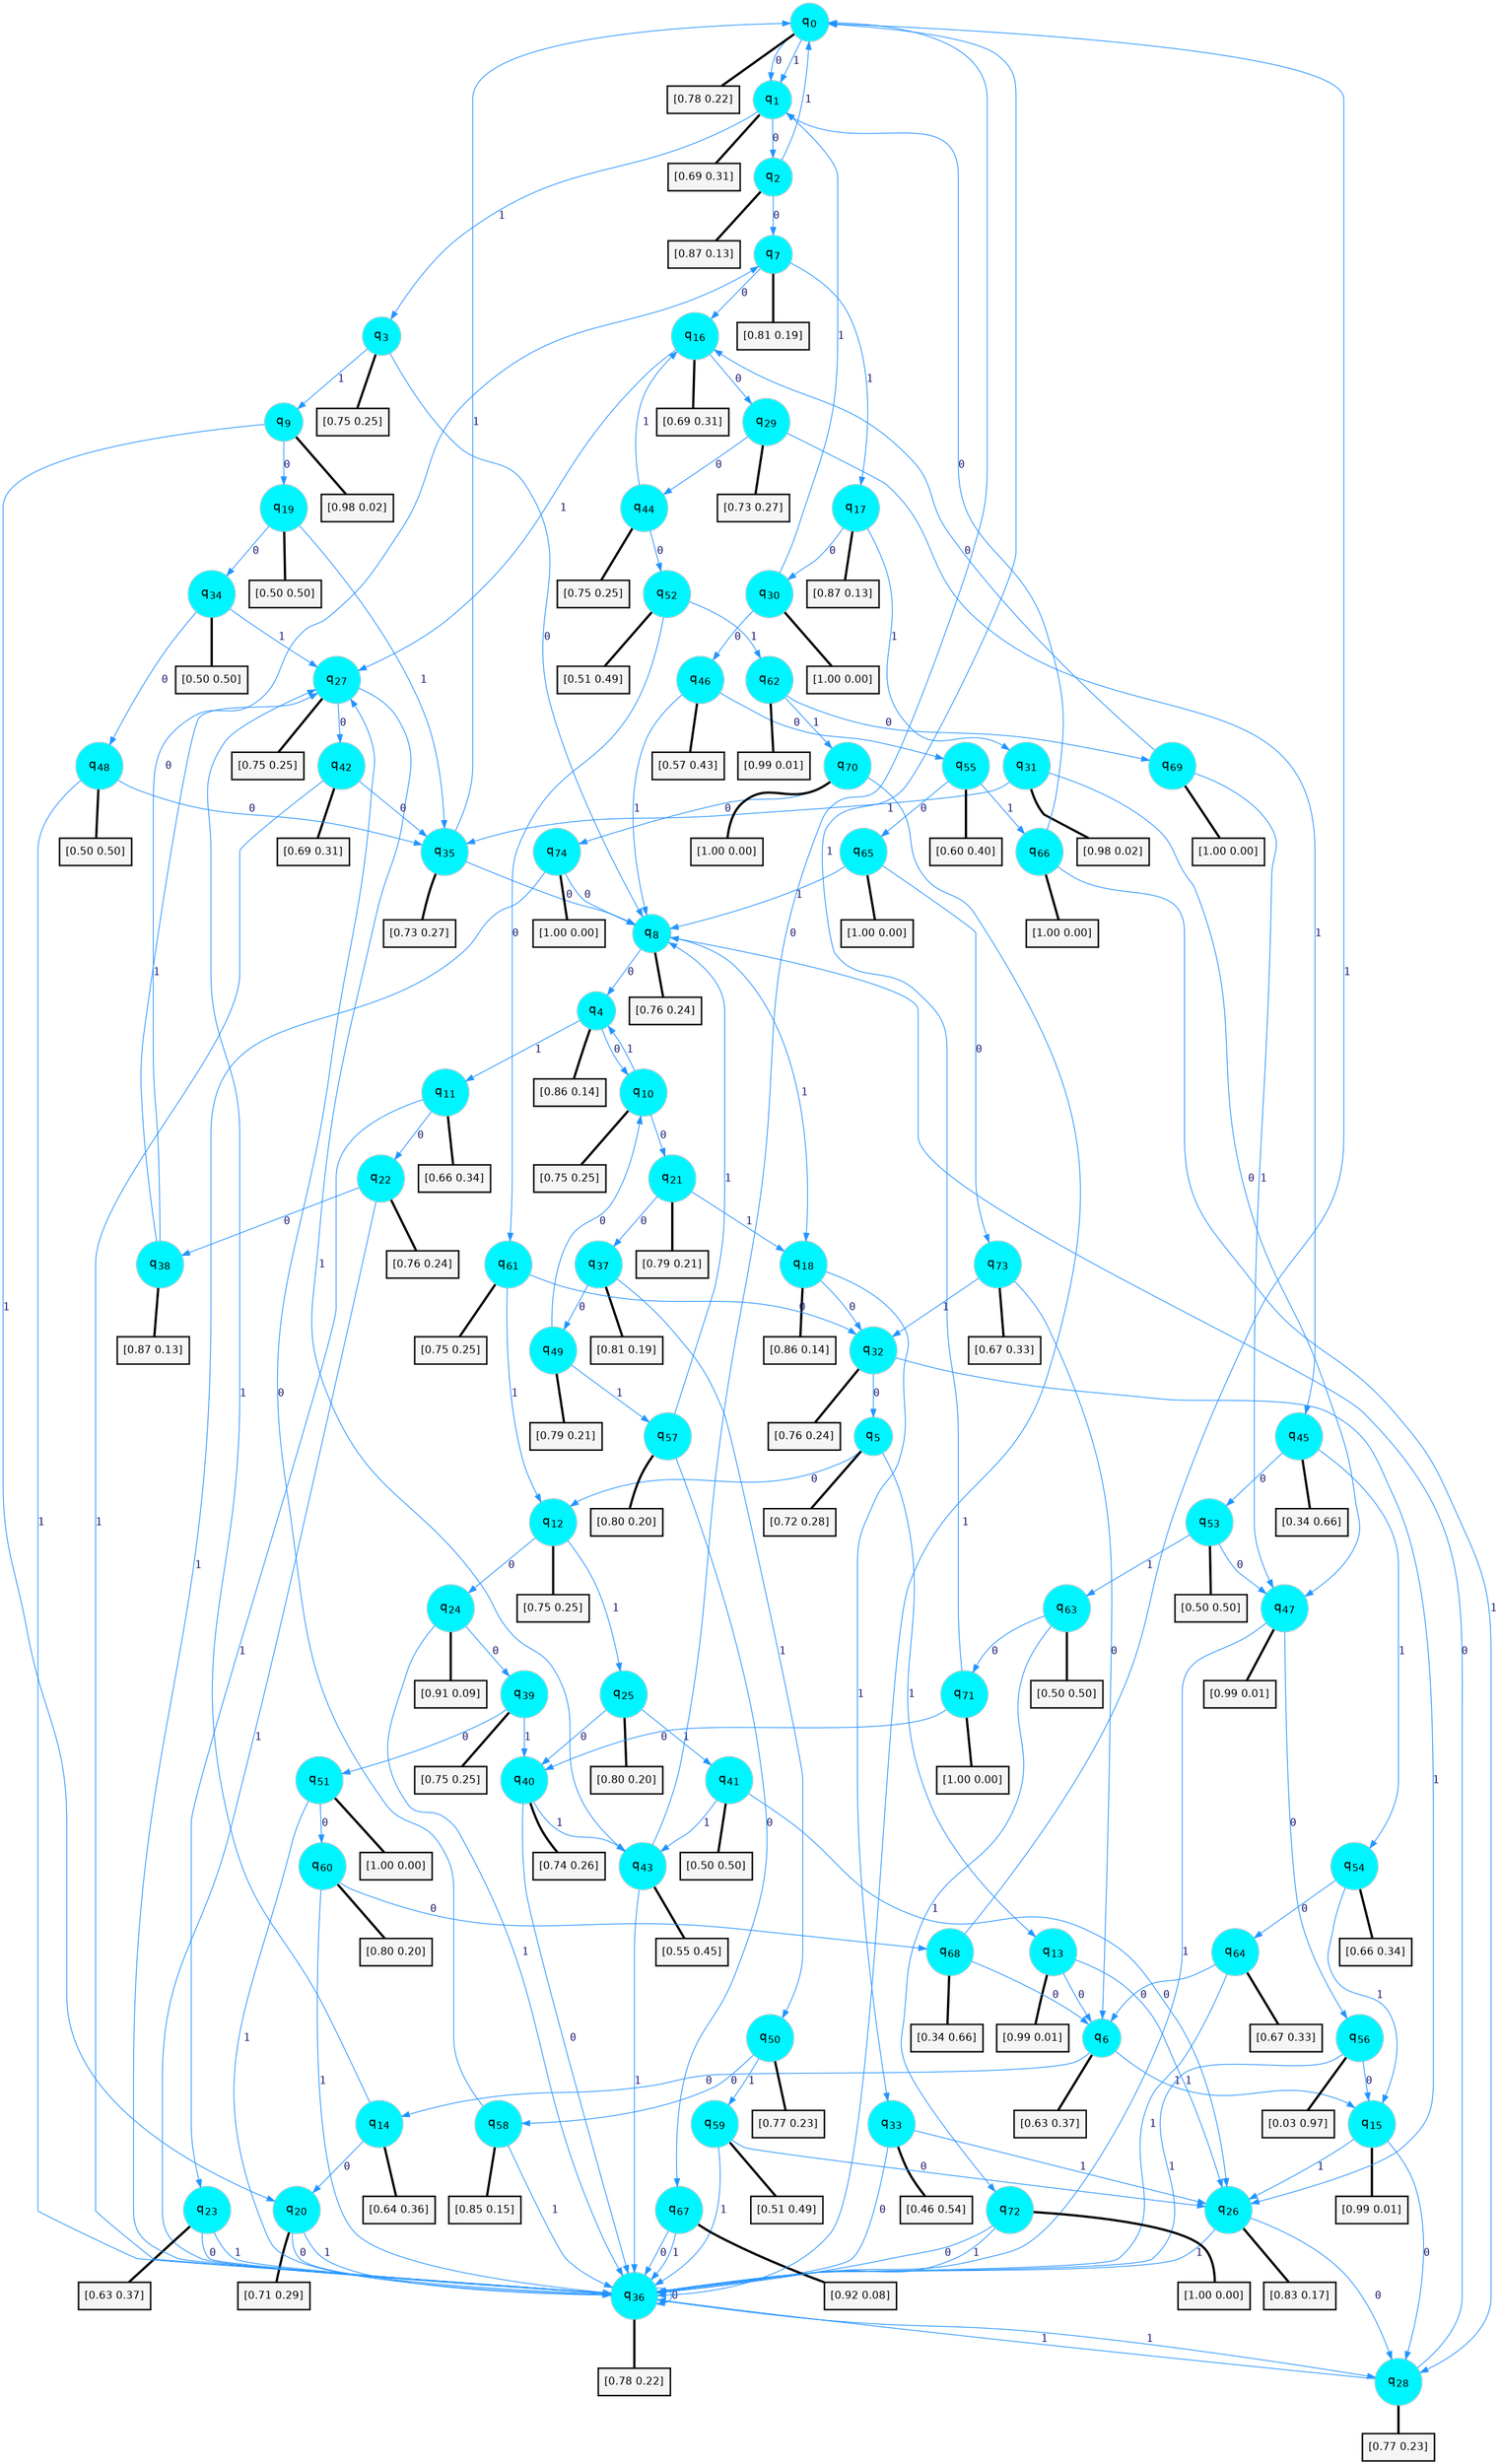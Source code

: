 digraph G {
graph [
bgcolor=transparent, dpi=300, rankdir=TD, size="40,25"];
node [
color=gray, fillcolor=turquoise1, fontcolor=black, fontname=Helvetica, fontsize=16, fontweight=bold, shape=circle, style=filled];
edge [
arrowsize=1, color=dodgerblue1, fontcolor=midnightblue, fontname=courier, fontweight=bold, penwidth=1, style=solid, weight=20];
0[label=<q<SUB>0</SUB>>];
1[label=<q<SUB>1</SUB>>];
2[label=<q<SUB>2</SUB>>];
3[label=<q<SUB>3</SUB>>];
4[label=<q<SUB>4</SUB>>];
5[label=<q<SUB>5</SUB>>];
6[label=<q<SUB>6</SUB>>];
7[label=<q<SUB>7</SUB>>];
8[label=<q<SUB>8</SUB>>];
9[label=<q<SUB>9</SUB>>];
10[label=<q<SUB>10</SUB>>];
11[label=<q<SUB>11</SUB>>];
12[label=<q<SUB>12</SUB>>];
13[label=<q<SUB>13</SUB>>];
14[label=<q<SUB>14</SUB>>];
15[label=<q<SUB>15</SUB>>];
16[label=<q<SUB>16</SUB>>];
17[label=<q<SUB>17</SUB>>];
18[label=<q<SUB>18</SUB>>];
19[label=<q<SUB>19</SUB>>];
20[label=<q<SUB>20</SUB>>];
21[label=<q<SUB>21</SUB>>];
22[label=<q<SUB>22</SUB>>];
23[label=<q<SUB>23</SUB>>];
24[label=<q<SUB>24</SUB>>];
25[label=<q<SUB>25</SUB>>];
26[label=<q<SUB>26</SUB>>];
27[label=<q<SUB>27</SUB>>];
28[label=<q<SUB>28</SUB>>];
29[label=<q<SUB>29</SUB>>];
30[label=<q<SUB>30</SUB>>];
31[label=<q<SUB>31</SUB>>];
32[label=<q<SUB>32</SUB>>];
33[label=<q<SUB>33</SUB>>];
34[label=<q<SUB>34</SUB>>];
35[label=<q<SUB>35</SUB>>];
36[label=<q<SUB>36</SUB>>];
37[label=<q<SUB>37</SUB>>];
38[label=<q<SUB>38</SUB>>];
39[label=<q<SUB>39</SUB>>];
40[label=<q<SUB>40</SUB>>];
41[label=<q<SUB>41</SUB>>];
42[label=<q<SUB>42</SUB>>];
43[label=<q<SUB>43</SUB>>];
44[label=<q<SUB>44</SUB>>];
45[label=<q<SUB>45</SUB>>];
46[label=<q<SUB>46</SUB>>];
47[label=<q<SUB>47</SUB>>];
48[label=<q<SUB>48</SUB>>];
49[label=<q<SUB>49</SUB>>];
50[label=<q<SUB>50</SUB>>];
51[label=<q<SUB>51</SUB>>];
52[label=<q<SUB>52</SUB>>];
53[label=<q<SUB>53</SUB>>];
54[label=<q<SUB>54</SUB>>];
55[label=<q<SUB>55</SUB>>];
56[label=<q<SUB>56</SUB>>];
57[label=<q<SUB>57</SUB>>];
58[label=<q<SUB>58</SUB>>];
59[label=<q<SUB>59</SUB>>];
60[label=<q<SUB>60</SUB>>];
61[label=<q<SUB>61</SUB>>];
62[label=<q<SUB>62</SUB>>];
63[label=<q<SUB>63</SUB>>];
64[label=<q<SUB>64</SUB>>];
65[label=<q<SUB>65</SUB>>];
66[label=<q<SUB>66</SUB>>];
67[label=<q<SUB>67</SUB>>];
68[label=<q<SUB>68</SUB>>];
69[label=<q<SUB>69</SUB>>];
70[label=<q<SUB>70</SUB>>];
71[label=<q<SUB>71</SUB>>];
72[label=<q<SUB>72</SUB>>];
73[label=<q<SUB>73</SUB>>];
74[label=<q<SUB>74</SUB>>];
75[label="[0.78 0.22]", shape=box,fontcolor=black, fontname=Helvetica, fontsize=14, penwidth=2, fillcolor=whitesmoke,color=black];
76[label="[0.69 0.31]", shape=box,fontcolor=black, fontname=Helvetica, fontsize=14, penwidth=2, fillcolor=whitesmoke,color=black];
77[label="[0.87 0.13]", shape=box,fontcolor=black, fontname=Helvetica, fontsize=14, penwidth=2, fillcolor=whitesmoke,color=black];
78[label="[0.75 0.25]", shape=box,fontcolor=black, fontname=Helvetica, fontsize=14, penwidth=2, fillcolor=whitesmoke,color=black];
79[label="[0.86 0.14]", shape=box,fontcolor=black, fontname=Helvetica, fontsize=14, penwidth=2, fillcolor=whitesmoke,color=black];
80[label="[0.72 0.28]", shape=box,fontcolor=black, fontname=Helvetica, fontsize=14, penwidth=2, fillcolor=whitesmoke,color=black];
81[label="[0.63 0.37]", shape=box,fontcolor=black, fontname=Helvetica, fontsize=14, penwidth=2, fillcolor=whitesmoke,color=black];
82[label="[0.81 0.19]", shape=box,fontcolor=black, fontname=Helvetica, fontsize=14, penwidth=2, fillcolor=whitesmoke,color=black];
83[label="[0.76 0.24]", shape=box,fontcolor=black, fontname=Helvetica, fontsize=14, penwidth=2, fillcolor=whitesmoke,color=black];
84[label="[0.98 0.02]", shape=box,fontcolor=black, fontname=Helvetica, fontsize=14, penwidth=2, fillcolor=whitesmoke,color=black];
85[label="[0.75 0.25]", shape=box,fontcolor=black, fontname=Helvetica, fontsize=14, penwidth=2, fillcolor=whitesmoke,color=black];
86[label="[0.66 0.34]", shape=box,fontcolor=black, fontname=Helvetica, fontsize=14, penwidth=2, fillcolor=whitesmoke,color=black];
87[label="[0.75 0.25]", shape=box,fontcolor=black, fontname=Helvetica, fontsize=14, penwidth=2, fillcolor=whitesmoke,color=black];
88[label="[0.99 0.01]", shape=box,fontcolor=black, fontname=Helvetica, fontsize=14, penwidth=2, fillcolor=whitesmoke,color=black];
89[label="[0.64 0.36]", shape=box,fontcolor=black, fontname=Helvetica, fontsize=14, penwidth=2, fillcolor=whitesmoke,color=black];
90[label="[0.99 0.01]", shape=box,fontcolor=black, fontname=Helvetica, fontsize=14, penwidth=2, fillcolor=whitesmoke,color=black];
91[label="[0.69 0.31]", shape=box,fontcolor=black, fontname=Helvetica, fontsize=14, penwidth=2, fillcolor=whitesmoke,color=black];
92[label="[0.87 0.13]", shape=box,fontcolor=black, fontname=Helvetica, fontsize=14, penwidth=2, fillcolor=whitesmoke,color=black];
93[label="[0.86 0.14]", shape=box,fontcolor=black, fontname=Helvetica, fontsize=14, penwidth=2, fillcolor=whitesmoke,color=black];
94[label="[0.50 0.50]", shape=box,fontcolor=black, fontname=Helvetica, fontsize=14, penwidth=2, fillcolor=whitesmoke,color=black];
95[label="[0.71 0.29]", shape=box,fontcolor=black, fontname=Helvetica, fontsize=14, penwidth=2, fillcolor=whitesmoke,color=black];
96[label="[0.79 0.21]", shape=box,fontcolor=black, fontname=Helvetica, fontsize=14, penwidth=2, fillcolor=whitesmoke,color=black];
97[label="[0.76 0.24]", shape=box,fontcolor=black, fontname=Helvetica, fontsize=14, penwidth=2, fillcolor=whitesmoke,color=black];
98[label="[0.63 0.37]", shape=box,fontcolor=black, fontname=Helvetica, fontsize=14, penwidth=2, fillcolor=whitesmoke,color=black];
99[label="[0.91 0.09]", shape=box,fontcolor=black, fontname=Helvetica, fontsize=14, penwidth=2, fillcolor=whitesmoke,color=black];
100[label="[0.80 0.20]", shape=box,fontcolor=black, fontname=Helvetica, fontsize=14, penwidth=2, fillcolor=whitesmoke,color=black];
101[label="[0.83 0.17]", shape=box,fontcolor=black, fontname=Helvetica, fontsize=14, penwidth=2, fillcolor=whitesmoke,color=black];
102[label="[0.75 0.25]", shape=box,fontcolor=black, fontname=Helvetica, fontsize=14, penwidth=2, fillcolor=whitesmoke,color=black];
103[label="[0.77 0.23]", shape=box,fontcolor=black, fontname=Helvetica, fontsize=14, penwidth=2, fillcolor=whitesmoke,color=black];
104[label="[0.73 0.27]", shape=box,fontcolor=black, fontname=Helvetica, fontsize=14, penwidth=2, fillcolor=whitesmoke,color=black];
105[label="[1.00 0.00]", shape=box,fontcolor=black, fontname=Helvetica, fontsize=14, penwidth=2, fillcolor=whitesmoke,color=black];
106[label="[0.98 0.02]", shape=box,fontcolor=black, fontname=Helvetica, fontsize=14, penwidth=2, fillcolor=whitesmoke,color=black];
107[label="[0.76 0.24]", shape=box,fontcolor=black, fontname=Helvetica, fontsize=14, penwidth=2, fillcolor=whitesmoke,color=black];
108[label="[0.46 0.54]", shape=box,fontcolor=black, fontname=Helvetica, fontsize=14, penwidth=2, fillcolor=whitesmoke,color=black];
109[label="[0.50 0.50]", shape=box,fontcolor=black, fontname=Helvetica, fontsize=14, penwidth=2, fillcolor=whitesmoke,color=black];
110[label="[0.73 0.27]", shape=box,fontcolor=black, fontname=Helvetica, fontsize=14, penwidth=2, fillcolor=whitesmoke,color=black];
111[label="[0.78 0.22]", shape=box,fontcolor=black, fontname=Helvetica, fontsize=14, penwidth=2, fillcolor=whitesmoke,color=black];
112[label="[0.81 0.19]", shape=box,fontcolor=black, fontname=Helvetica, fontsize=14, penwidth=2, fillcolor=whitesmoke,color=black];
113[label="[0.87 0.13]", shape=box,fontcolor=black, fontname=Helvetica, fontsize=14, penwidth=2, fillcolor=whitesmoke,color=black];
114[label="[0.75 0.25]", shape=box,fontcolor=black, fontname=Helvetica, fontsize=14, penwidth=2, fillcolor=whitesmoke,color=black];
115[label="[0.74 0.26]", shape=box,fontcolor=black, fontname=Helvetica, fontsize=14, penwidth=2, fillcolor=whitesmoke,color=black];
116[label="[0.50 0.50]", shape=box,fontcolor=black, fontname=Helvetica, fontsize=14, penwidth=2, fillcolor=whitesmoke,color=black];
117[label="[0.69 0.31]", shape=box,fontcolor=black, fontname=Helvetica, fontsize=14, penwidth=2, fillcolor=whitesmoke,color=black];
118[label="[0.55 0.45]", shape=box,fontcolor=black, fontname=Helvetica, fontsize=14, penwidth=2, fillcolor=whitesmoke,color=black];
119[label="[0.75 0.25]", shape=box,fontcolor=black, fontname=Helvetica, fontsize=14, penwidth=2, fillcolor=whitesmoke,color=black];
120[label="[0.34 0.66]", shape=box,fontcolor=black, fontname=Helvetica, fontsize=14, penwidth=2, fillcolor=whitesmoke,color=black];
121[label="[0.57 0.43]", shape=box,fontcolor=black, fontname=Helvetica, fontsize=14, penwidth=2, fillcolor=whitesmoke,color=black];
122[label="[0.99 0.01]", shape=box,fontcolor=black, fontname=Helvetica, fontsize=14, penwidth=2, fillcolor=whitesmoke,color=black];
123[label="[0.50 0.50]", shape=box,fontcolor=black, fontname=Helvetica, fontsize=14, penwidth=2, fillcolor=whitesmoke,color=black];
124[label="[0.79 0.21]", shape=box,fontcolor=black, fontname=Helvetica, fontsize=14, penwidth=2, fillcolor=whitesmoke,color=black];
125[label="[0.77 0.23]", shape=box,fontcolor=black, fontname=Helvetica, fontsize=14, penwidth=2, fillcolor=whitesmoke,color=black];
126[label="[1.00 0.00]", shape=box,fontcolor=black, fontname=Helvetica, fontsize=14, penwidth=2, fillcolor=whitesmoke,color=black];
127[label="[0.51 0.49]", shape=box,fontcolor=black, fontname=Helvetica, fontsize=14, penwidth=2, fillcolor=whitesmoke,color=black];
128[label="[0.50 0.50]", shape=box,fontcolor=black, fontname=Helvetica, fontsize=14, penwidth=2, fillcolor=whitesmoke,color=black];
129[label="[0.66 0.34]", shape=box,fontcolor=black, fontname=Helvetica, fontsize=14, penwidth=2, fillcolor=whitesmoke,color=black];
130[label="[0.60 0.40]", shape=box,fontcolor=black, fontname=Helvetica, fontsize=14, penwidth=2, fillcolor=whitesmoke,color=black];
131[label="[0.03 0.97]", shape=box,fontcolor=black, fontname=Helvetica, fontsize=14, penwidth=2, fillcolor=whitesmoke,color=black];
132[label="[0.80 0.20]", shape=box,fontcolor=black, fontname=Helvetica, fontsize=14, penwidth=2, fillcolor=whitesmoke,color=black];
133[label="[0.85 0.15]", shape=box,fontcolor=black, fontname=Helvetica, fontsize=14, penwidth=2, fillcolor=whitesmoke,color=black];
134[label="[0.51 0.49]", shape=box,fontcolor=black, fontname=Helvetica, fontsize=14, penwidth=2, fillcolor=whitesmoke,color=black];
135[label="[0.80 0.20]", shape=box,fontcolor=black, fontname=Helvetica, fontsize=14, penwidth=2, fillcolor=whitesmoke,color=black];
136[label="[0.75 0.25]", shape=box,fontcolor=black, fontname=Helvetica, fontsize=14, penwidth=2, fillcolor=whitesmoke,color=black];
137[label="[0.99 0.01]", shape=box,fontcolor=black, fontname=Helvetica, fontsize=14, penwidth=2, fillcolor=whitesmoke,color=black];
138[label="[0.50 0.50]", shape=box,fontcolor=black, fontname=Helvetica, fontsize=14, penwidth=2, fillcolor=whitesmoke,color=black];
139[label="[0.67 0.33]", shape=box,fontcolor=black, fontname=Helvetica, fontsize=14, penwidth=2, fillcolor=whitesmoke,color=black];
140[label="[1.00 0.00]", shape=box,fontcolor=black, fontname=Helvetica, fontsize=14, penwidth=2, fillcolor=whitesmoke,color=black];
141[label="[1.00 0.00]", shape=box,fontcolor=black, fontname=Helvetica, fontsize=14, penwidth=2, fillcolor=whitesmoke,color=black];
142[label="[0.92 0.08]", shape=box,fontcolor=black, fontname=Helvetica, fontsize=14, penwidth=2, fillcolor=whitesmoke,color=black];
143[label="[0.34 0.66]", shape=box,fontcolor=black, fontname=Helvetica, fontsize=14, penwidth=2, fillcolor=whitesmoke,color=black];
144[label="[1.00 0.00]", shape=box,fontcolor=black, fontname=Helvetica, fontsize=14, penwidth=2, fillcolor=whitesmoke,color=black];
145[label="[1.00 0.00]", shape=box,fontcolor=black, fontname=Helvetica, fontsize=14, penwidth=2, fillcolor=whitesmoke,color=black];
146[label="[1.00 0.00]", shape=box,fontcolor=black, fontname=Helvetica, fontsize=14, penwidth=2, fillcolor=whitesmoke,color=black];
147[label="[1.00 0.00]", shape=box,fontcolor=black, fontname=Helvetica, fontsize=14, penwidth=2, fillcolor=whitesmoke,color=black];
148[label="[0.67 0.33]", shape=box,fontcolor=black, fontname=Helvetica, fontsize=14, penwidth=2, fillcolor=whitesmoke,color=black];
149[label="[1.00 0.00]", shape=box,fontcolor=black, fontname=Helvetica, fontsize=14, penwidth=2, fillcolor=whitesmoke,color=black];
0->1 [label=0];
0->1 [label=1];
0->75 [arrowhead=none, penwidth=3,color=black];
1->2 [label=0];
1->3 [label=1];
1->76 [arrowhead=none, penwidth=3,color=black];
2->7 [label=0];
2->0 [label=1];
2->77 [arrowhead=none, penwidth=3,color=black];
3->8 [label=0];
3->9 [label=1];
3->78 [arrowhead=none, penwidth=3,color=black];
4->10 [label=0];
4->11 [label=1];
4->79 [arrowhead=none, penwidth=3,color=black];
5->12 [label=0];
5->13 [label=1];
5->80 [arrowhead=none, penwidth=3,color=black];
6->14 [label=0];
6->15 [label=1];
6->81 [arrowhead=none, penwidth=3,color=black];
7->16 [label=0];
7->17 [label=1];
7->82 [arrowhead=none, penwidth=3,color=black];
8->4 [label=0];
8->18 [label=1];
8->83 [arrowhead=none, penwidth=3,color=black];
9->19 [label=0];
9->20 [label=1];
9->84 [arrowhead=none, penwidth=3,color=black];
10->21 [label=0];
10->4 [label=1];
10->85 [arrowhead=none, penwidth=3,color=black];
11->22 [label=0];
11->23 [label=1];
11->86 [arrowhead=none, penwidth=3,color=black];
12->24 [label=0];
12->25 [label=1];
12->87 [arrowhead=none, penwidth=3,color=black];
13->6 [label=0];
13->26 [label=1];
13->88 [arrowhead=none, penwidth=3,color=black];
14->20 [label=0];
14->27 [label=1];
14->89 [arrowhead=none, penwidth=3,color=black];
15->28 [label=0];
15->26 [label=1];
15->90 [arrowhead=none, penwidth=3,color=black];
16->29 [label=0];
16->27 [label=1];
16->91 [arrowhead=none, penwidth=3,color=black];
17->30 [label=0];
17->31 [label=1];
17->92 [arrowhead=none, penwidth=3,color=black];
18->32 [label=0];
18->33 [label=1];
18->93 [arrowhead=none, penwidth=3,color=black];
19->34 [label=0];
19->35 [label=1];
19->94 [arrowhead=none, penwidth=3,color=black];
20->36 [label=0];
20->36 [label=1];
20->95 [arrowhead=none, penwidth=3,color=black];
21->37 [label=0];
21->18 [label=1];
21->96 [arrowhead=none, penwidth=3,color=black];
22->38 [label=0];
22->36 [label=1];
22->97 [arrowhead=none, penwidth=3,color=black];
23->36 [label=0];
23->36 [label=1];
23->98 [arrowhead=none, penwidth=3,color=black];
24->39 [label=0];
24->36 [label=1];
24->99 [arrowhead=none, penwidth=3,color=black];
25->40 [label=0];
25->41 [label=1];
25->100 [arrowhead=none, penwidth=3,color=black];
26->28 [label=0];
26->36 [label=1];
26->101 [arrowhead=none, penwidth=3,color=black];
27->42 [label=0];
27->43 [label=1];
27->102 [arrowhead=none, penwidth=3,color=black];
28->8 [label=0];
28->36 [label=1];
28->103 [arrowhead=none, penwidth=3,color=black];
29->44 [label=0];
29->45 [label=1];
29->104 [arrowhead=none, penwidth=3,color=black];
30->46 [label=0];
30->1 [label=1];
30->105 [arrowhead=none, penwidth=3,color=black];
31->47 [label=0];
31->35 [label=1];
31->106 [arrowhead=none, penwidth=3,color=black];
32->5 [label=0];
32->26 [label=1];
32->107 [arrowhead=none, penwidth=3,color=black];
33->36 [label=0];
33->26 [label=1];
33->108 [arrowhead=none, penwidth=3,color=black];
34->48 [label=0];
34->27 [label=1];
34->109 [arrowhead=none, penwidth=3,color=black];
35->8 [label=0];
35->0 [label=1];
35->110 [arrowhead=none, penwidth=3,color=black];
36->36 [label=0];
36->28 [label=1];
36->111 [arrowhead=none, penwidth=3,color=black];
37->49 [label=0];
37->50 [label=1];
37->112 [arrowhead=none, penwidth=3,color=black];
38->7 [label=0];
38->27 [label=1];
38->113 [arrowhead=none, penwidth=3,color=black];
39->51 [label=0];
39->40 [label=1];
39->114 [arrowhead=none, penwidth=3,color=black];
40->36 [label=0];
40->43 [label=1];
40->115 [arrowhead=none, penwidth=3,color=black];
41->26 [label=0];
41->43 [label=1];
41->116 [arrowhead=none, penwidth=3,color=black];
42->35 [label=0];
42->36 [label=1];
42->117 [arrowhead=none, penwidth=3,color=black];
43->0 [label=0];
43->36 [label=1];
43->118 [arrowhead=none, penwidth=3,color=black];
44->52 [label=0];
44->16 [label=1];
44->119 [arrowhead=none, penwidth=3,color=black];
45->53 [label=0];
45->54 [label=1];
45->120 [arrowhead=none, penwidth=3,color=black];
46->55 [label=0];
46->8 [label=1];
46->121 [arrowhead=none, penwidth=3,color=black];
47->56 [label=0];
47->36 [label=1];
47->122 [arrowhead=none, penwidth=3,color=black];
48->35 [label=0];
48->36 [label=1];
48->123 [arrowhead=none, penwidth=3,color=black];
49->10 [label=0];
49->57 [label=1];
49->124 [arrowhead=none, penwidth=3,color=black];
50->58 [label=0];
50->59 [label=1];
50->125 [arrowhead=none, penwidth=3,color=black];
51->60 [label=0];
51->36 [label=1];
51->126 [arrowhead=none, penwidth=3,color=black];
52->61 [label=0];
52->62 [label=1];
52->127 [arrowhead=none, penwidth=3,color=black];
53->47 [label=0];
53->63 [label=1];
53->128 [arrowhead=none, penwidth=3,color=black];
54->64 [label=0];
54->15 [label=1];
54->129 [arrowhead=none, penwidth=3,color=black];
55->65 [label=0];
55->66 [label=1];
55->130 [arrowhead=none, penwidth=3,color=black];
56->15 [label=0];
56->36 [label=1];
56->131 [arrowhead=none, penwidth=3,color=black];
57->67 [label=0];
57->8 [label=1];
57->132 [arrowhead=none, penwidth=3,color=black];
58->27 [label=0];
58->36 [label=1];
58->133 [arrowhead=none, penwidth=3,color=black];
59->26 [label=0];
59->36 [label=1];
59->134 [arrowhead=none, penwidth=3,color=black];
60->68 [label=0];
60->36 [label=1];
60->135 [arrowhead=none, penwidth=3,color=black];
61->32 [label=0];
61->12 [label=1];
61->136 [arrowhead=none, penwidth=3,color=black];
62->69 [label=0];
62->70 [label=1];
62->137 [arrowhead=none, penwidth=3,color=black];
63->71 [label=0];
63->72 [label=1];
63->138 [arrowhead=none, penwidth=3,color=black];
64->6 [label=0];
64->36 [label=1];
64->139 [arrowhead=none, penwidth=3,color=black];
65->73 [label=0];
65->8 [label=1];
65->140 [arrowhead=none, penwidth=3,color=black];
66->1 [label=0];
66->28 [label=1];
66->141 [arrowhead=none, penwidth=3,color=black];
67->36 [label=0];
67->36 [label=1];
67->142 [arrowhead=none, penwidth=3,color=black];
68->6 [label=0];
68->0 [label=1];
68->143 [arrowhead=none, penwidth=3,color=black];
69->16 [label=0];
69->47 [label=1];
69->144 [arrowhead=none, penwidth=3,color=black];
70->74 [label=0];
70->36 [label=1];
70->145 [arrowhead=none, penwidth=3,color=black];
71->40 [label=0];
71->0 [label=1];
71->146 [arrowhead=none, penwidth=3,color=black];
72->36 [label=0];
72->36 [label=1];
72->147 [arrowhead=none, penwidth=3,color=black];
73->6 [label=0];
73->32 [label=1];
73->148 [arrowhead=none, penwidth=3,color=black];
74->8 [label=0];
74->36 [label=1];
74->149 [arrowhead=none, penwidth=3,color=black];
}
